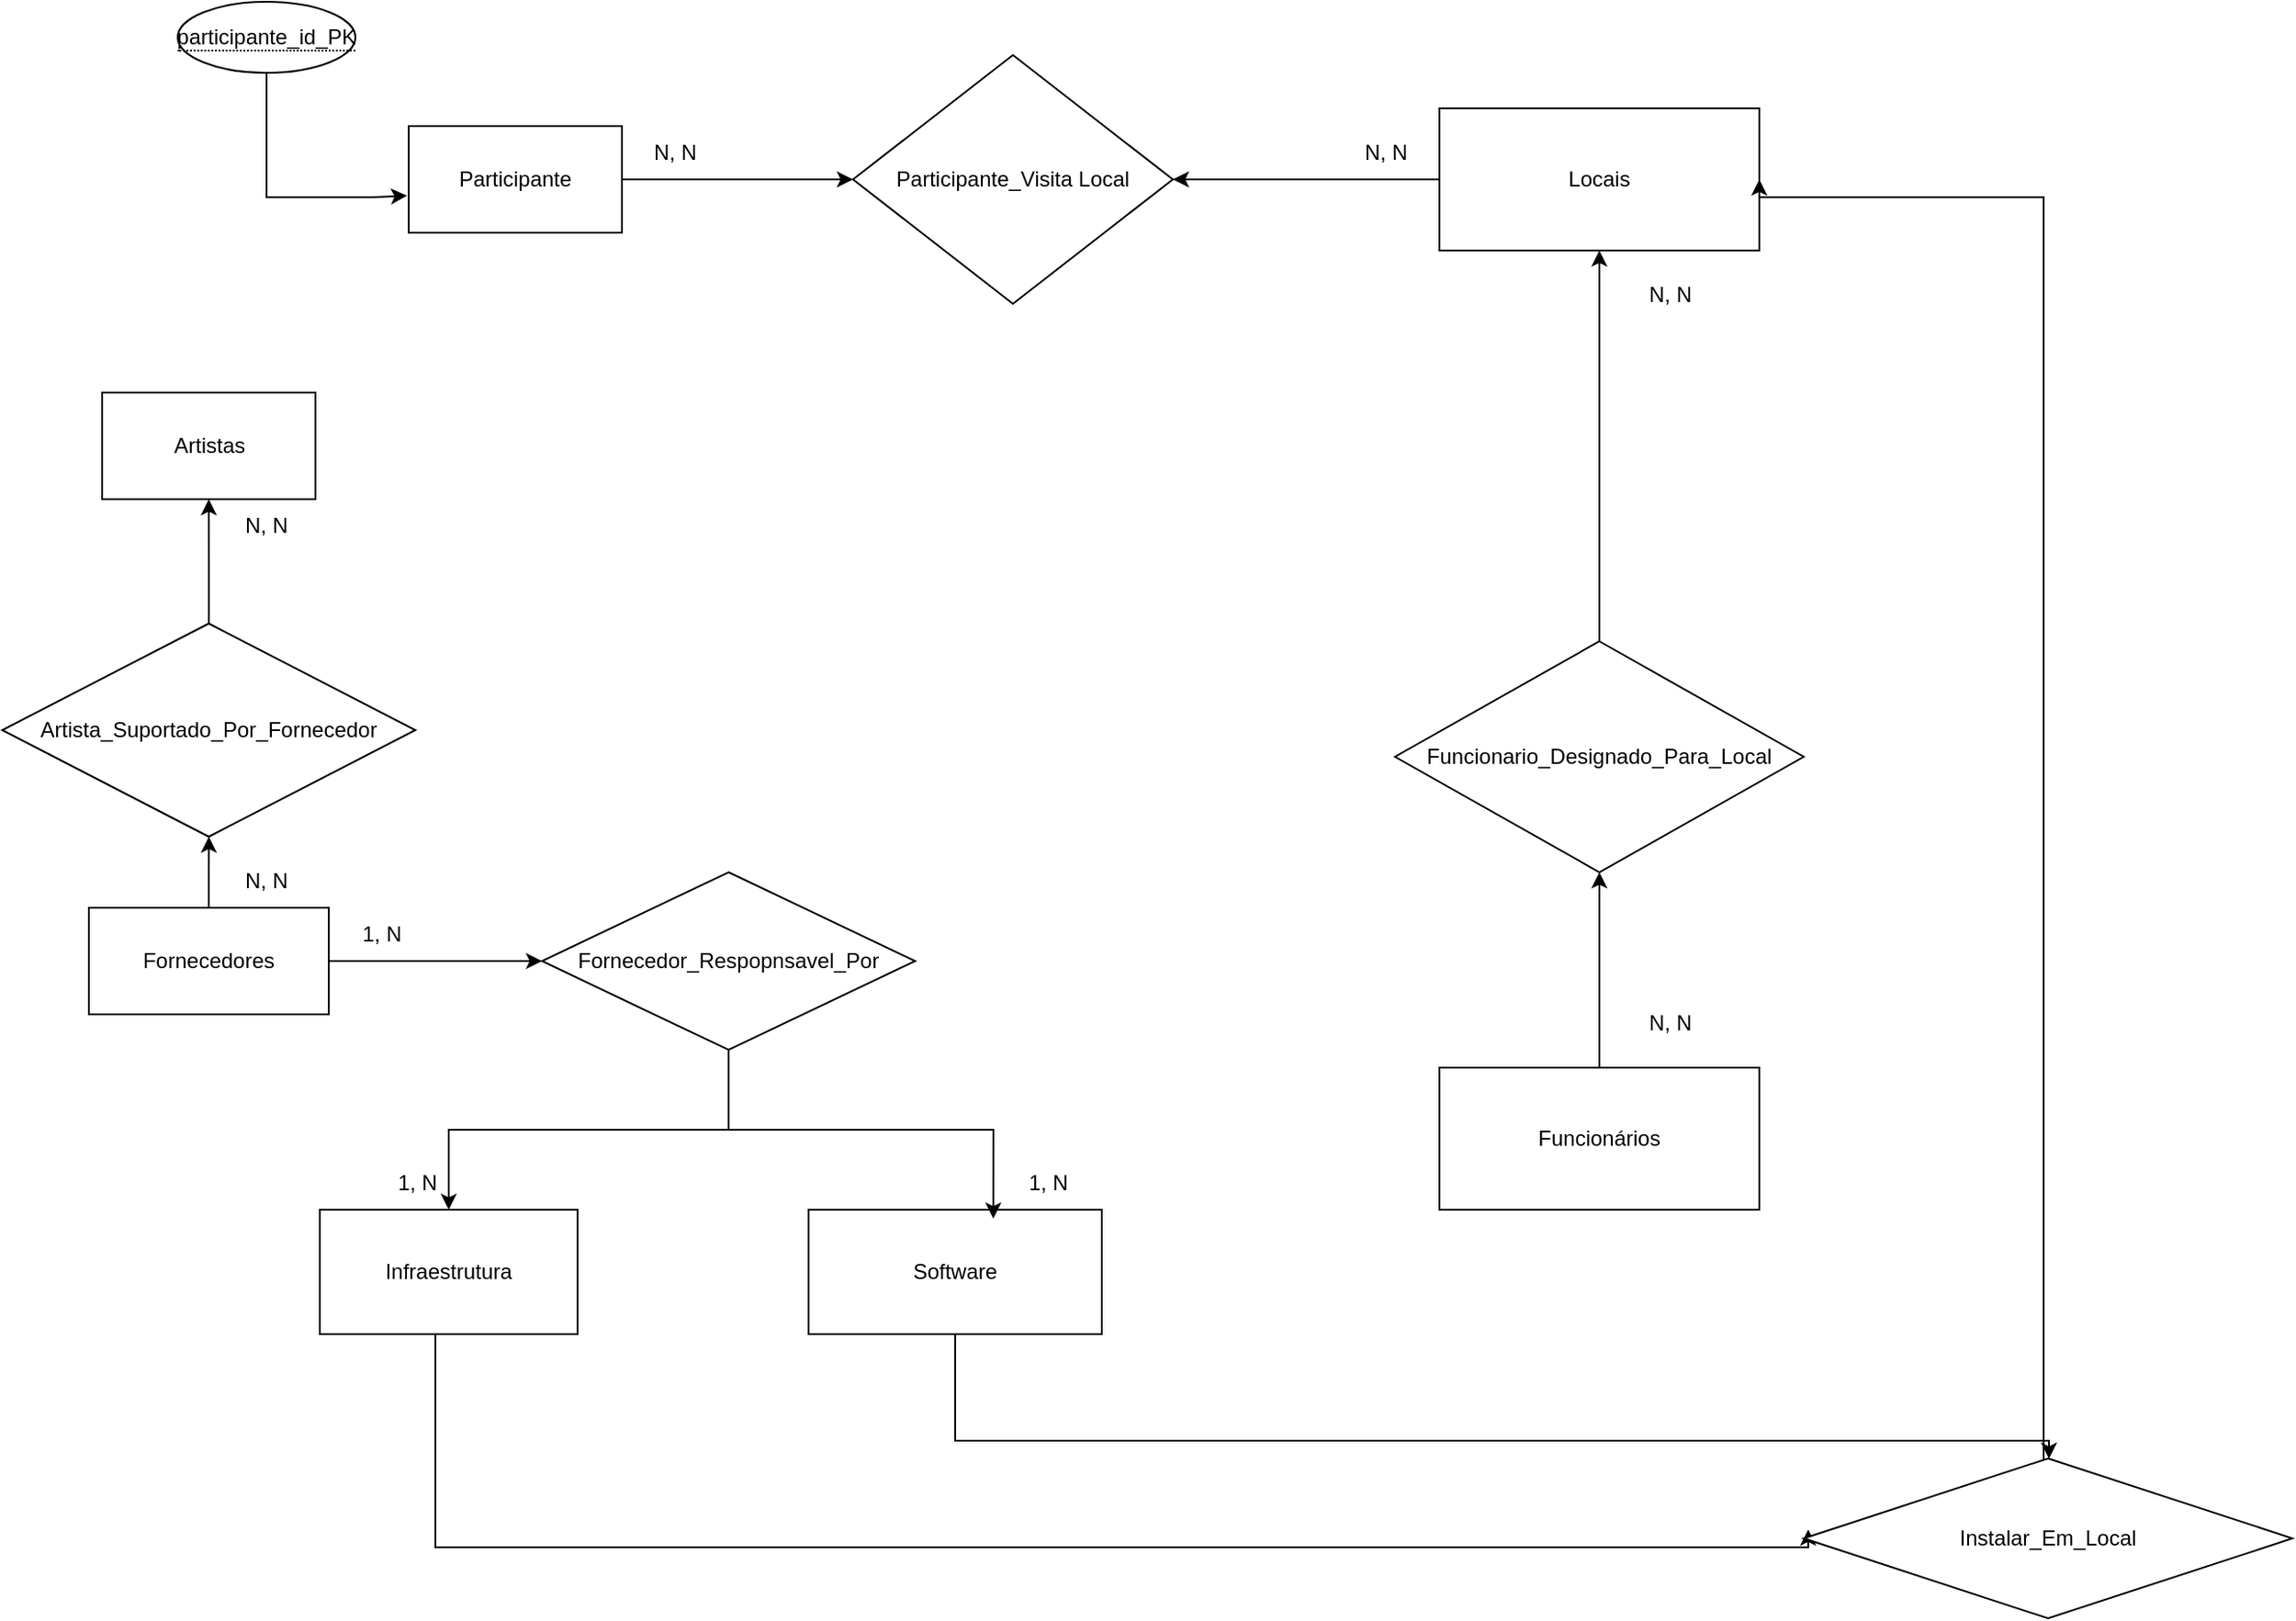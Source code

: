 <mxfile version="24.8.4">
  <diagram id="C5RBs43oDa-KdzZeNtuy" name="Page-1">
    <mxGraphModel dx="1353" dy="638" grid="1" gridSize="10" guides="1" tooltips="1" connect="1" arrows="1" fold="1" page="1" pageScale="1" pageWidth="827" pageHeight="1169" background="none" math="0" shadow="0">
      <root>
        <mxCell id="WIyWlLk6GJQsqaUBKTNV-0" />
        <mxCell id="WIyWlLk6GJQsqaUBKTNV-1" parent="WIyWlLk6GJQsqaUBKTNV-0" />
        <mxCell id="X7RjhwvPtfdU-yDbFc9i-7" style="edgeStyle=orthogonalEdgeStyle;rounded=0;orthogonalLoop=1;jettySize=auto;html=1;" edge="1" parent="WIyWlLk6GJQsqaUBKTNV-1" source="X7RjhwvPtfdU-yDbFc9i-0" target="X7RjhwvPtfdU-yDbFc9i-6">
          <mxGeometry relative="1" as="geometry" />
        </mxCell>
        <mxCell id="X7RjhwvPtfdU-yDbFc9i-0" value="Participante" style="rounded=0;whiteSpace=wrap;html=1;" vertex="1" parent="WIyWlLk6GJQsqaUBKTNV-1">
          <mxGeometry x="160" y="490" width="120" height="60" as="geometry" />
        </mxCell>
        <mxCell id="X7RjhwvPtfdU-yDbFc9i-36" value="" style="edgeStyle=orthogonalEdgeStyle;rounded=0;orthogonalLoop=1;jettySize=auto;html=1;" edge="1" parent="WIyWlLk6GJQsqaUBKTNV-1">
          <mxGeometry relative="1" as="geometry">
            <mxPoint x="175.0" y="1160" as="sourcePoint" />
            <mxPoint x="947.5" y="1280" as="targetPoint" />
            <Array as="points">
              <mxPoint x="175" y="1290" />
              <mxPoint x="948" y="1290" />
            </Array>
          </mxGeometry>
        </mxCell>
        <mxCell id="X7RjhwvPtfdU-yDbFc9i-1" value="Infraestrutura" style="rounded=0;whiteSpace=wrap;html=1;" vertex="1" parent="WIyWlLk6GJQsqaUBKTNV-1">
          <mxGeometry x="110" y="1100" width="145" height="70" as="geometry" />
        </mxCell>
        <mxCell id="X7RjhwvPtfdU-yDbFc9i-8" style="edgeStyle=orthogonalEdgeStyle;rounded=0;orthogonalLoop=1;jettySize=auto;html=1;" edge="1" parent="WIyWlLk6GJQsqaUBKTNV-1" source="X7RjhwvPtfdU-yDbFc9i-2" target="X7RjhwvPtfdU-yDbFc9i-6">
          <mxGeometry relative="1" as="geometry" />
        </mxCell>
        <mxCell id="X7RjhwvPtfdU-yDbFc9i-2" value="Locais" style="rounded=0;whiteSpace=wrap;html=1;" vertex="1" parent="WIyWlLk6GJQsqaUBKTNV-1">
          <mxGeometry x="740" y="480" width="180" height="80" as="geometry" />
        </mxCell>
        <mxCell id="X7RjhwvPtfdU-yDbFc9i-20" value="" style="edgeStyle=orthogonalEdgeStyle;rounded=0;orthogonalLoop=1;jettySize=auto;html=1;" edge="1" parent="WIyWlLk6GJQsqaUBKTNV-1" source="X7RjhwvPtfdU-yDbFc9i-3" target="X7RjhwvPtfdU-yDbFc9i-19">
          <mxGeometry relative="1" as="geometry" />
        </mxCell>
        <mxCell id="X7RjhwvPtfdU-yDbFc9i-30" value="" style="edgeStyle=orthogonalEdgeStyle;rounded=0;orthogonalLoop=1;jettySize=auto;html=1;" edge="1" parent="WIyWlLk6GJQsqaUBKTNV-1" source="X7RjhwvPtfdU-yDbFc9i-3" target="X7RjhwvPtfdU-yDbFc9i-29">
          <mxGeometry relative="1" as="geometry" />
        </mxCell>
        <mxCell id="X7RjhwvPtfdU-yDbFc9i-3" value="Fornecedores" style="rounded=0;whiteSpace=wrap;html=1;" vertex="1" parent="WIyWlLk6GJQsqaUBKTNV-1">
          <mxGeometry x="-20" y="930" width="135" height="60" as="geometry" />
        </mxCell>
        <mxCell id="X7RjhwvPtfdU-yDbFc9i-13" value="" style="edgeStyle=orthogonalEdgeStyle;rounded=0;orthogonalLoop=1;jettySize=auto;html=1;" edge="1" parent="WIyWlLk6GJQsqaUBKTNV-1" source="X7RjhwvPtfdU-yDbFc9i-4" target="X7RjhwvPtfdU-yDbFc9i-12">
          <mxGeometry relative="1" as="geometry" />
        </mxCell>
        <mxCell id="X7RjhwvPtfdU-yDbFc9i-4" value="Funcionários" style="rounded=0;whiteSpace=wrap;html=1;" vertex="1" parent="WIyWlLk6GJQsqaUBKTNV-1">
          <mxGeometry x="740" y="1020" width="180" height="80" as="geometry" />
        </mxCell>
        <mxCell id="X7RjhwvPtfdU-yDbFc9i-5" value="Artistas" style="rounded=0;whiteSpace=wrap;html=1;" vertex="1" parent="WIyWlLk6GJQsqaUBKTNV-1">
          <mxGeometry x="-12.5" y="640" width="120" height="60" as="geometry" />
        </mxCell>
        <mxCell id="X7RjhwvPtfdU-yDbFc9i-6" value="Participante_Visita Local" style="rhombus;whiteSpace=wrap;html=1;" vertex="1" parent="WIyWlLk6GJQsqaUBKTNV-1">
          <mxGeometry x="410" y="450" width="180" height="140" as="geometry" />
        </mxCell>
        <mxCell id="X7RjhwvPtfdU-yDbFc9i-9" value="N, N" style="text;html=1;align=center;verticalAlign=middle;whiteSpace=wrap;rounded=0;" vertex="1" parent="WIyWlLk6GJQsqaUBKTNV-1">
          <mxGeometry x="680" y="490" width="60" height="30" as="geometry" />
        </mxCell>
        <mxCell id="X7RjhwvPtfdU-yDbFc9i-10" value="N, N" style="text;html=1;align=center;verticalAlign=middle;whiteSpace=wrap;rounded=0;" vertex="1" parent="WIyWlLk6GJQsqaUBKTNV-1">
          <mxGeometry x="280" y="490" width="60" height="30" as="geometry" />
        </mxCell>
        <mxCell id="X7RjhwvPtfdU-yDbFc9i-14" style="edgeStyle=orthogonalEdgeStyle;rounded=0;orthogonalLoop=1;jettySize=auto;html=1;" edge="1" parent="WIyWlLk6GJQsqaUBKTNV-1" source="X7RjhwvPtfdU-yDbFc9i-12" target="X7RjhwvPtfdU-yDbFc9i-2">
          <mxGeometry relative="1" as="geometry" />
        </mxCell>
        <mxCell id="X7RjhwvPtfdU-yDbFc9i-12" value="Funcionario_Designado_Para_Local" style="rhombus;whiteSpace=wrap;html=1;rounded=0;" vertex="1" parent="WIyWlLk6GJQsqaUBKTNV-1">
          <mxGeometry x="715" y="780" width="230" height="130" as="geometry" />
        </mxCell>
        <mxCell id="X7RjhwvPtfdU-yDbFc9i-15" value="N, N" style="text;html=1;align=center;verticalAlign=middle;whiteSpace=wrap;rounded=0;" vertex="1" parent="WIyWlLk6GJQsqaUBKTNV-1">
          <mxGeometry x="840" y="570" width="60" height="30" as="geometry" />
        </mxCell>
        <mxCell id="X7RjhwvPtfdU-yDbFc9i-16" value="N, N" style="text;html=1;align=center;verticalAlign=middle;whiteSpace=wrap;rounded=0;" vertex="1" parent="WIyWlLk6GJQsqaUBKTNV-1">
          <mxGeometry x="840" y="980" width="60" height="30" as="geometry" />
        </mxCell>
        <mxCell id="X7RjhwvPtfdU-yDbFc9i-22" style="edgeStyle=orthogonalEdgeStyle;rounded=0;orthogonalLoop=1;jettySize=auto;html=1;" edge="1" parent="WIyWlLk6GJQsqaUBKTNV-1" source="X7RjhwvPtfdU-yDbFc9i-19" target="X7RjhwvPtfdU-yDbFc9i-1">
          <mxGeometry relative="1" as="geometry" />
        </mxCell>
        <mxCell id="X7RjhwvPtfdU-yDbFc9i-19" value="Fornecedor_Respopnsavel_Por" style="rhombus;whiteSpace=wrap;html=1;rounded=0;" vertex="1" parent="WIyWlLk6GJQsqaUBKTNV-1">
          <mxGeometry x="235" y="910" width="210" height="100" as="geometry" />
        </mxCell>
        <mxCell id="X7RjhwvPtfdU-yDbFc9i-40" style="edgeStyle=orthogonalEdgeStyle;rounded=0;orthogonalLoop=1;jettySize=auto;html=1;" edge="1" parent="WIyWlLk6GJQsqaUBKTNV-1" source="X7RjhwvPtfdU-yDbFc9i-21" target="X7RjhwvPtfdU-yDbFc9i-35">
          <mxGeometry relative="1" as="geometry">
            <Array as="points">
              <mxPoint x="468" y="1230" />
              <mxPoint x="1083" y="1230" />
            </Array>
          </mxGeometry>
        </mxCell>
        <mxCell id="X7RjhwvPtfdU-yDbFc9i-21" value="Software" style="rounded=0;whiteSpace=wrap;html=1;" vertex="1" parent="WIyWlLk6GJQsqaUBKTNV-1">
          <mxGeometry x="385" y="1100" width="165" height="70" as="geometry" />
        </mxCell>
        <mxCell id="X7RjhwvPtfdU-yDbFc9i-23" style="edgeStyle=orthogonalEdgeStyle;rounded=0;orthogonalLoop=1;jettySize=auto;html=1;entryX=0.63;entryY=0.071;entryDx=0;entryDy=0;entryPerimeter=0;" edge="1" parent="WIyWlLk6GJQsqaUBKTNV-1" source="X7RjhwvPtfdU-yDbFc9i-19" target="X7RjhwvPtfdU-yDbFc9i-21">
          <mxGeometry relative="1" as="geometry" />
        </mxCell>
        <mxCell id="X7RjhwvPtfdU-yDbFc9i-24" value="1, N" style="text;html=1;align=center;verticalAlign=middle;whiteSpace=wrap;rounded=0;" vertex="1" parent="WIyWlLk6GJQsqaUBKTNV-1">
          <mxGeometry x="135" y="1070" width="60" height="30" as="geometry" />
        </mxCell>
        <mxCell id="X7RjhwvPtfdU-yDbFc9i-25" value="1, N" style="text;html=1;align=center;verticalAlign=middle;whiteSpace=wrap;rounded=0;" vertex="1" parent="WIyWlLk6GJQsqaUBKTNV-1">
          <mxGeometry x="115" y="930" width="60" height="30" as="geometry" />
        </mxCell>
        <mxCell id="X7RjhwvPtfdU-yDbFc9i-26" value="1, N" style="text;html=1;align=center;verticalAlign=middle;whiteSpace=wrap;rounded=0;" vertex="1" parent="WIyWlLk6GJQsqaUBKTNV-1">
          <mxGeometry x="490" y="1070" width="60" height="30" as="geometry" />
        </mxCell>
        <mxCell id="X7RjhwvPtfdU-yDbFc9i-31" style="edgeStyle=orthogonalEdgeStyle;rounded=0;orthogonalLoop=1;jettySize=auto;html=1;" edge="1" parent="WIyWlLk6GJQsqaUBKTNV-1" source="X7RjhwvPtfdU-yDbFc9i-29" target="X7RjhwvPtfdU-yDbFc9i-5">
          <mxGeometry relative="1" as="geometry">
            <mxPoint x="47.5" y="710.0" as="targetPoint" />
          </mxGeometry>
        </mxCell>
        <mxCell id="X7RjhwvPtfdU-yDbFc9i-29" value="Artista_Suportado_Por_Fornecedor" style="rhombus;whiteSpace=wrap;html=1;rounded=0;" vertex="1" parent="WIyWlLk6GJQsqaUBKTNV-1">
          <mxGeometry x="-68.75" y="770" width="232.5" height="120" as="geometry" />
        </mxCell>
        <mxCell id="X7RjhwvPtfdU-yDbFc9i-33" value="N, N" style="text;html=1;align=center;verticalAlign=middle;whiteSpace=wrap;rounded=0;" vertex="1" parent="WIyWlLk6GJQsqaUBKTNV-1">
          <mxGeometry x="50" y="700" width="60" height="30" as="geometry" />
        </mxCell>
        <mxCell id="X7RjhwvPtfdU-yDbFc9i-34" value="N, N" style="text;html=1;align=center;verticalAlign=middle;whiteSpace=wrap;rounded=0;" vertex="1" parent="WIyWlLk6GJQsqaUBKTNV-1">
          <mxGeometry x="50" y="900" width="60" height="30" as="geometry" />
        </mxCell>
        <mxCell id="X7RjhwvPtfdU-yDbFc9i-37" style="edgeStyle=orthogonalEdgeStyle;rounded=0;orthogonalLoop=1;jettySize=auto;html=1;entryX=1;entryY=0.5;entryDx=0;entryDy=0;" edge="1" parent="WIyWlLk6GJQsqaUBKTNV-1" source="X7RjhwvPtfdU-yDbFc9i-35" target="X7RjhwvPtfdU-yDbFc9i-2">
          <mxGeometry relative="1" as="geometry">
            <Array as="points">
              <mxPoint x="1080" y="530" />
              <mxPoint x="920" y="530" />
            </Array>
          </mxGeometry>
        </mxCell>
        <mxCell id="X7RjhwvPtfdU-yDbFc9i-35" value="Instalar_Em_Local" style="rhombus;whiteSpace=wrap;html=1;rounded=0;" vertex="1" parent="WIyWlLk6GJQsqaUBKTNV-1">
          <mxGeometry x="945" y="1240" width="275" height="90" as="geometry" />
        </mxCell>
        <mxCell id="X7RjhwvPtfdU-yDbFc9i-55" value="&lt;span style=&quot;border-bottom: 1px dotted&quot;&gt;participante_id_PK&lt;br&gt;&lt;/span&gt;" style="ellipse;whiteSpace=wrap;html=1;align=center;" vertex="1" parent="WIyWlLk6GJQsqaUBKTNV-1">
          <mxGeometry x="30" y="420" width="100" height="40" as="geometry" />
        </mxCell>
        <mxCell id="X7RjhwvPtfdU-yDbFc9i-56" style="edgeStyle=orthogonalEdgeStyle;rounded=0;orthogonalLoop=1;jettySize=auto;html=1;entryX=-0.008;entryY=0.653;entryDx=0;entryDy=0;entryPerimeter=0;" edge="1" parent="WIyWlLk6GJQsqaUBKTNV-1" source="X7RjhwvPtfdU-yDbFc9i-55" target="X7RjhwvPtfdU-yDbFc9i-0">
          <mxGeometry relative="1" as="geometry">
            <Array as="points">
              <mxPoint x="80" y="530" />
              <mxPoint x="140" y="530" />
            </Array>
          </mxGeometry>
        </mxCell>
      </root>
    </mxGraphModel>
  </diagram>
</mxfile>
